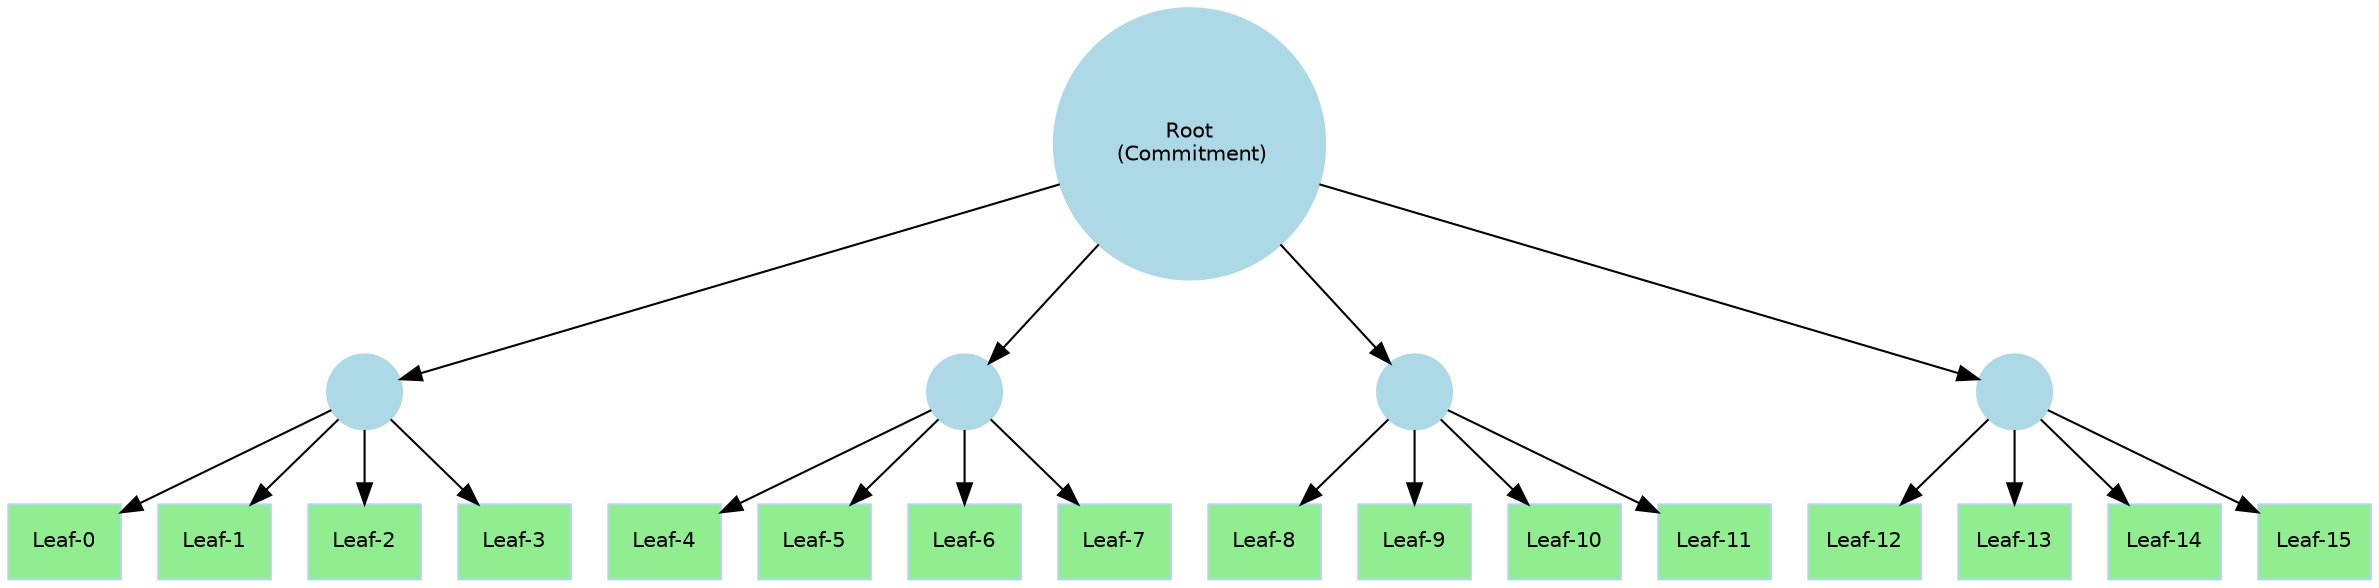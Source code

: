 digraph MerkleTree {
    rankdir = TB;
    node [shape = circle; style = filled; color = lightblue; fontname = "Helvetica"; fontsize = 10;];
    
    // Root node
    Root [label = "Root\n (Commitment)";];
    
    L1_0 [label = "";];
    L1_1 [label = "";];
    L1_2 [label = "";];
    L1_3 [label = "";];
    
    node [style = filled; fillcolor = lightgreen; shape = rect;];
    Leaf_0 [label = "Leaf-0";];
    Leaf_1 [label = "Leaf-1";];
    Leaf_2 [label = "Leaf-2";];
    Leaf_3 [label = "Leaf-3";];
    Leaf_4 [label = "Leaf-4";];
    Leaf_5 [label = "Leaf-5";];
    Leaf_6 [label = "Leaf-6";];
    Leaf_7 [label = "Leaf-7";];
    Leaf_8 [label = "Leaf-8";];
    Leaf_9 [label = "Leaf-9";];
    Leaf_10 [label = "Leaf-10";];
    Leaf_11 [label = "Leaf-11";];
    Leaf_12 [label = "Leaf-12";];
    Leaf_13 [label = "Leaf-13";];
    Leaf_14 [label = "Leaf-14";];
    Leaf_15 [label = "Leaf-15";];
    
    
    // Connections: Internal nodes to root
    Root -> L1_0;
    Root -> L1_1;
    Root -> L1_2;
    Root -> L1_3;
    
    // Connections
    L1_0 -> Leaf_0;
    L1_0 -> Leaf_1;
    L1_0 -> Leaf_2;
    L1_0 -> Leaf_3;
    
    L1_1 -> Leaf_4;
    L1_1 -> Leaf_5;
    L1_1 -> Leaf_6;
    L1_1 -> Leaf_7;
    
    L1_2 -> Leaf_8;
    L1_2 -> Leaf_9;
    L1_2 -> Leaf_10;
    L1_2 -> Leaf_11;
    
    L1_3 -> Leaf_12;
    L1_3 -> Leaf_13;
    L1_3 -> Leaf_14;
    L1_3 -> Leaf_15;
}